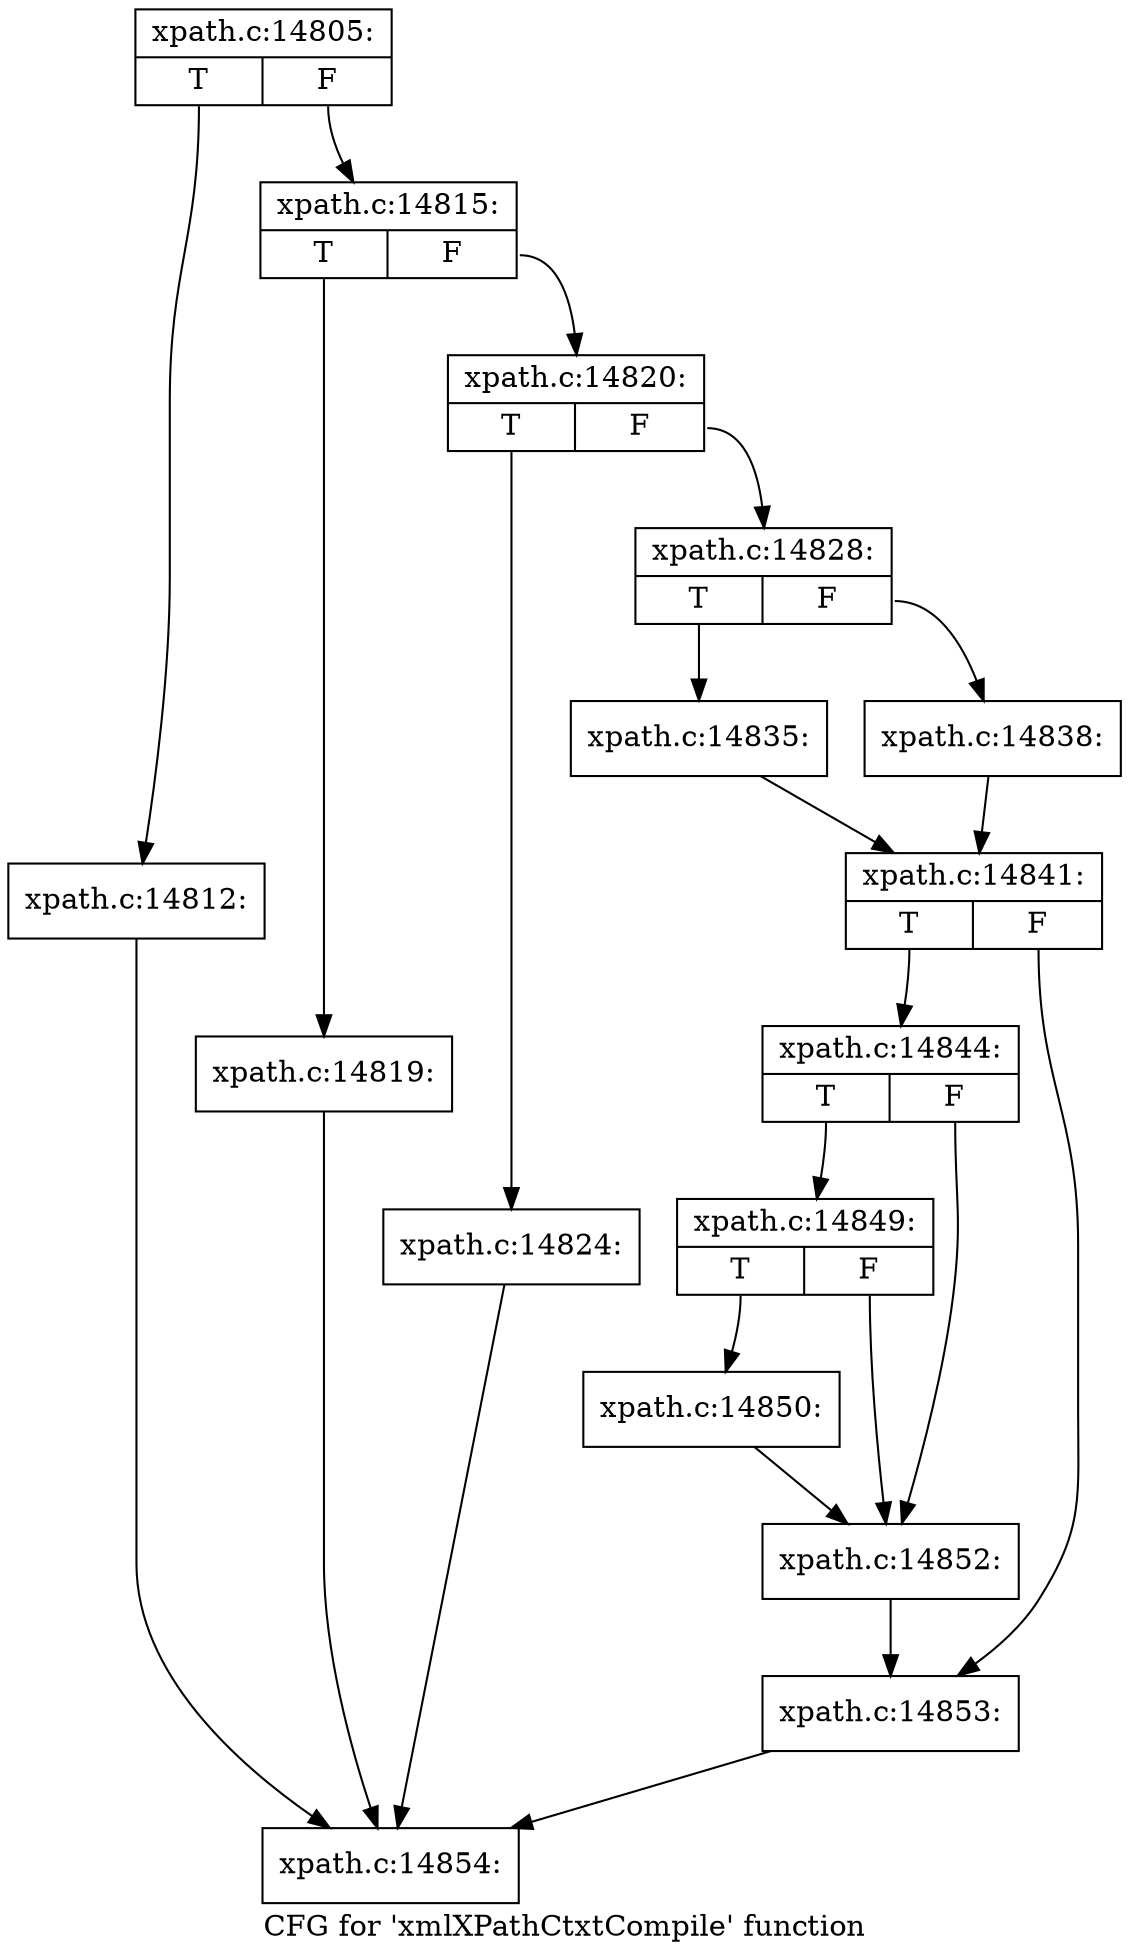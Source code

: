 digraph "CFG for 'xmlXPathCtxtCompile' function" {
	label="CFG for 'xmlXPathCtxtCompile' function";

	Node0x4942060 [shape=record,label="{xpath.c:14805:|{<s0>T|<s1>F}}"];
	Node0x4942060:s0 -> Node0x49438b0;
	Node0x4942060:s1 -> Node0x4943cb0;
	Node0x49438b0 [shape=record,label="{xpath.c:14812:}"];
	Node0x49438b0 -> Node0x4935570;
	Node0x4943cb0 [shape=record,label="{xpath.c:14815:|{<s0>T|<s1>F}}"];
	Node0x4943cb0:s0 -> Node0x4944200;
	Node0x4943cb0:s1 -> Node0x4944250;
	Node0x4944200 [shape=record,label="{xpath.c:14819:}"];
	Node0x4944200 -> Node0x4935570;
	Node0x4944250 [shape=record,label="{xpath.c:14820:|{<s0>T|<s1>F}}"];
	Node0x4944250:s0 -> Node0x4944a40;
	Node0x4944250:s1 -> Node0x4944c40;
	Node0x4944a40 [shape=record,label="{xpath.c:14824:}"];
	Node0x4944a40 -> Node0x4935570;
	Node0x4944c40 [shape=record,label="{xpath.c:14828:|{<s0>T|<s1>F}}"];
	Node0x4944c40:s0 -> Node0x49450d0;
	Node0x4944c40:s1 -> Node0x4945170;
	Node0x49450d0 [shape=record,label="{xpath.c:14835:}"];
	Node0x49450d0 -> Node0x4945120;
	Node0x4945170 [shape=record,label="{xpath.c:14838:}"];
	Node0x4945170 -> Node0x4945120;
	Node0x4945120 [shape=record,label="{xpath.c:14841:|{<s0>T|<s1>F}}"];
	Node0x4945120:s0 -> Node0x4946180;
	Node0x4945120:s1 -> Node0x49461d0;
	Node0x4946180 [shape=record,label="{xpath.c:14844:|{<s0>T|<s1>F}}"];
	Node0x4946180:s0 -> Node0x4946920;
	Node0x4946180:s1 -> Node0x49468d0;
	Node0x4946920 [shape=record,label="{xpath.c:14849:|{<s0>T|<s1>F}}"];
	Node0x4946920:s0 -> Node0x4946880;
	Node0x4946920:s1 -> Node0x49468d0;
	Node0x4946880 [shape=record,label="{xpath.c:14850:}"];
	Node0x4946880 -> Node0x49468d0;
	Node0x49468d0 [shape=record,label="{xpath.c:14852:}"];
	Node0x49468d0 -> Node0x49461d0;
	Node0x49461d0 [shape=record,label="{xpath.c:14853:}"];
	Node0x49461d0 -> Node0x4935570;
	Node0x4935570 [shape=record,label="{xpath.c:14854:}"];
}
